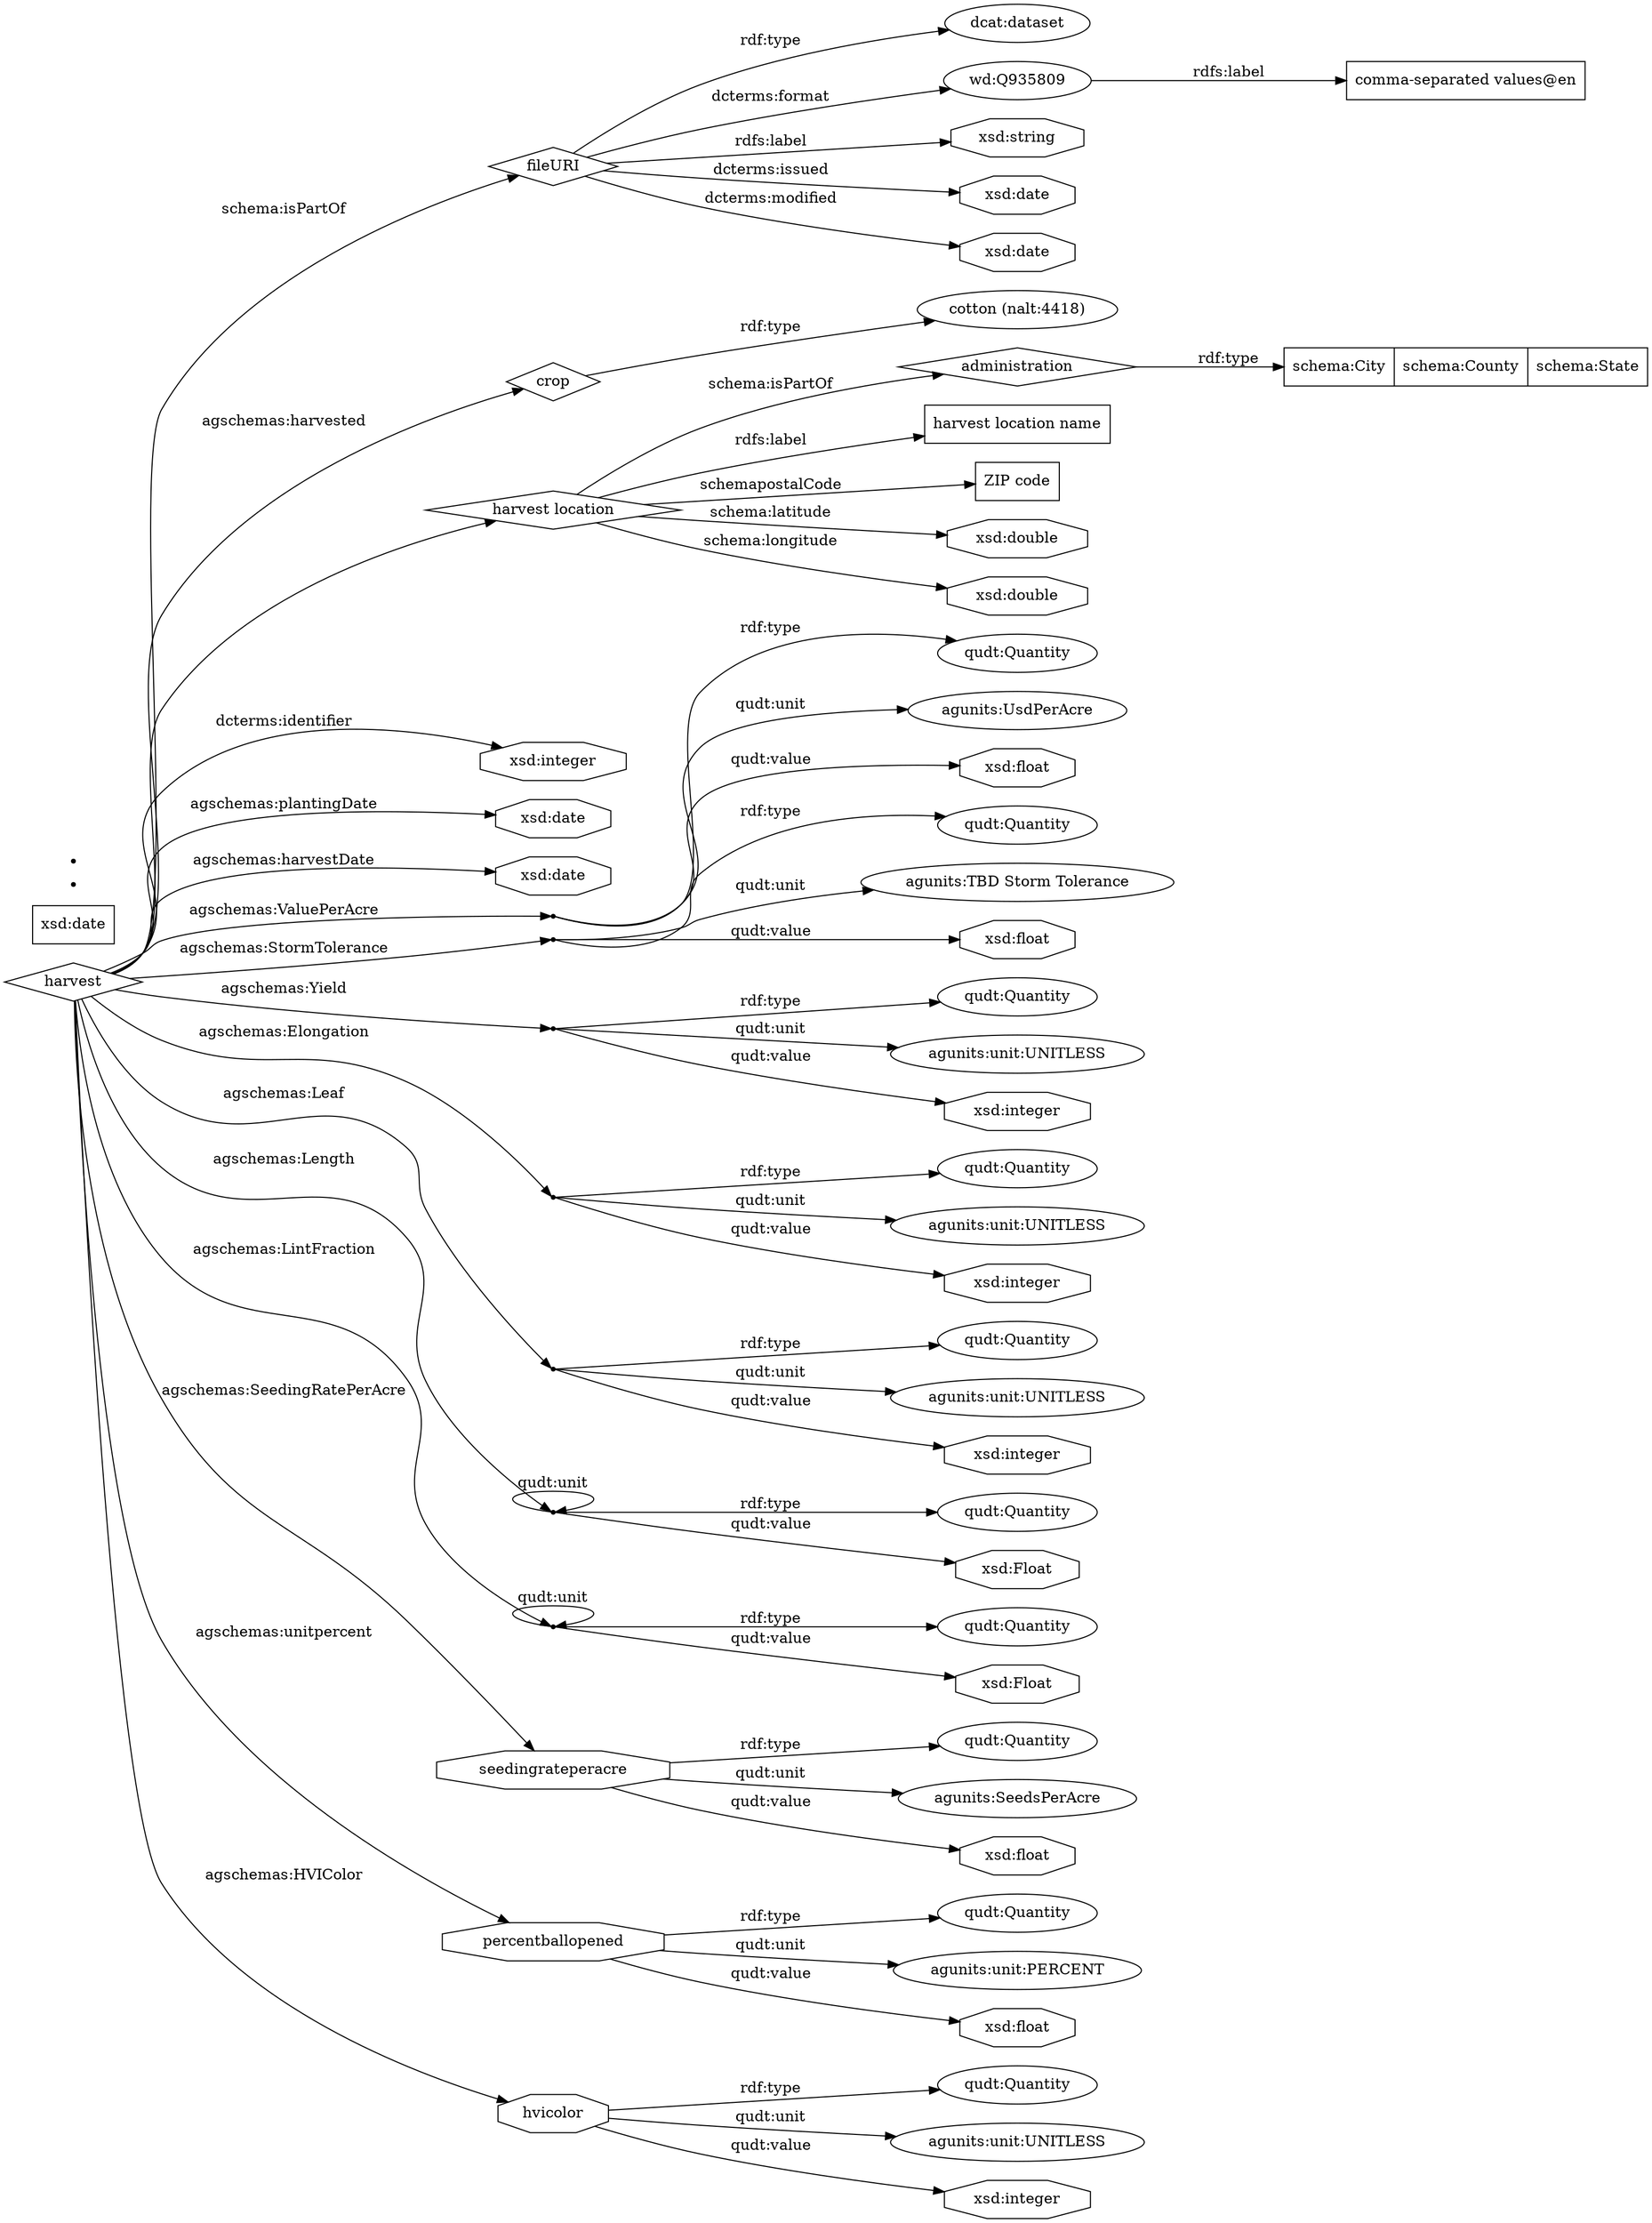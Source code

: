 digraph "data/Legacy_Cotton_VT_data.csv" {
	graph [rankdir=LR]
	node [shape=diamond]
	fileURI
	node [shape=oval]
	dcatdataset [label="dcat:dataset"]
	Q935809 [label="wd:Q935809"]
	node [shape=rectangle]
	"comma-separated values@en"
	node [shape=octagon]
	filename [label="xsd:string"]
	filedatecreated [label="xsd:date"]
	filedatemodified [label="xsd:date"]
	fileURI -> dcatdataset [label="rdf:type"]
	fileURI -> Q935809 [label="dcterms:format"]
	Q935809 -> "comma-separated values@en" [label="rdfs:label"]
	fileURI -> filename [label="rdfs:label"]
	fileURI -> filedatecreated [label="dcterms:issued"]
	fileURI -> filedatemodified [label="dcterms:modified"]
	node [shape=diamond]
	harvest [label=harvest]
	crop [label=crop]
	harvestlocation [label="harvest location"]
	administration [label=administration]
	node [shape=oval]
	cotton [label="cotton (nalt:4418)"]
	node [shape=rectangle]
	harvestlocationname [label="harvest location name"]
	zipcode [label="ZIP code"]
	plantingdata [label="xsd:date"]
	node [shape=octagon]
	latitude [label="xsd:double"]
	longitude [label="xsd:double"]
	harvestid [label="xsd:integer"]
	plantingdate [label="xsd:date"]
	harvestdate [label="xsd:date"]
	node [shape=point]
	valueperac
	seedingrate
	ballopened
	stormtolerance
	yield
	elongation
	leaf
	length
	lintfraction
	harvest -> valueperac [label="agschemas:ValuePerAcre"]
	node [shape=oval]
	valueperacType [label="qudt:Quantity"]
	usdperacre [label="agunits:UsdPerAcre"]
	node [shape=octagon]
	valueperacValue [label="xsd:float"]
	valueperac -> valueperacType [label="rdf:type"]
	valueperac -> valueperacValue [label="qudt:value"]
	valueperac -> usdperacre [label="qudt:unit"]
	harvest -> seedingrateperacre [label="agschemas:SeedingRatePerAcre"]
	node [shape=oval]
	seedingrateperacreType [label="qudt:Quantity"]
	seedsperacre [label="agunits:SeedsPerAcre"]
	node [shape=octagon]
	seedingrateperacreValue [label="xsd:float"]
	seedingrateperacre -> seedingrateperacreType [label="rdf:type"]
	seedingrateperacre -> seedingrateperacreValue [label="qudt:value"]
	seedingrateperacre -> seedsperacre [label="qudt:unit"]
	harvest -> percentballopened [label="agschemas:unitpercent"]
	node [shape=oval]
	percentballopenedType [label="qudt:Quantity"]
	openballpercentage [label="agunits:unit:PERCENT"]
	node [shape=octagon]
	percentballopenedValue [label="xsd:float"]
	percentballopened -> percentballopenedType [label="rdf:type"]
	percentballopened -> percentballopenedValue [label="qudt:value"]
	percentballopened -> openballpercentage [label="qudt:unit"]
	harvest -> stormtolerance [label="agschemas:StormTolerance"]
	node [shape=oval]
	stormtoleranceType [label="qudt:Quantity"]
	"TBD tbdstormtolerance" [label="agunits:TBD Storm Tolerance"]
	node [shape=octagon]
	stormtoleranceValue [label="xsd:float"]
	stormtolerance -> stormtoleranceType [label="rdf:type"]
	stormtolerance -> stormtoleranceValue [label="qudt:value"]
	stormtolerance -> "TBD tbdstormtolerance" [label="qudt:unit"]
	harvest -> yield [label="agschemas:Yield"]
	node [shape=oval]
	yieldType [label="qudt:Quantity"]
	yieldcount [label="agunits:unit:UNITLESS"]
	node [shape=octagon]
	yieldValue [label="xsd:integer"]
	yield -> yieldType [label="rdf:type"]
	yield -> yieldValue [label="qudt:value"]
	yield -> yieldcount [label="qudt:unit"]
	harvest -> elongation [label="agschemas:Elongation"]
	node [shape=oval]
	elongationType [label="qudt:Quantity"]
	elongationcounts [label="agunits:unit:UNITLESS"]
	node [shape=octagon]
	elongationValue [label="xsd:integer"]
	elongation -> elongationType [label="rdf:type"]
	elongation -> elongationValue [label="qudt:value"]
	elongation -> elongationcounts [label="qudt:unit"]
	harvest -> hvicolor [label="agschemas:HVIColor"]
	node [shape=oval]
	hvicolorType [label="qudt:Quantity"]
	hvicolorcode [label="agunits:unit:UNITLESS"]
	node [shape=octagon]
	hvicolorValue [label="xsd:integer"]
	hvicolor -> hvicolorType [label="rdf:type"]
	hvicolor -> hvicolorValue [label="qudt:value"]
	hvicolor -> hvicolorcode [label="qudt:unit"]
	harvest -> leaf [label="agschemas:Leaf"]
	node [shape=oval]
	leafType [label="qudt:Quantity"]
	leafcount [label="agunits:unit:UNITLESS"]
	node [shape=octagon]
	leafValue [label="xsd:integer"]
	leaf -> leafType [label="rdf:type"]
	leaf -> leafValue [label="qudt:value"]
	leaf -> leafcount [label="qudt:unit"]
	harvest -> length [label="agschemas:Length"]
	node [shape=oval]
	lengthType [label="qudt:Quantity"]
	length [label="agunits:unit:INCH"]
	node [shape=octagon]
	lengthValue [label="xsd:Float"]
	length -> lengthType [label="rdf:type"]
	length -> lengthValue [label="qudt:value"]
	length -> length [label="qudt:unit"]
	harvest -> lintfraction [label="agschemas:LintFraction"]
	node [shape=oval]
	lintfractionType [label="qudt:Quantity"]
	lintfraction [label="agunits:unit:FRACTION"]
	node [shape=octagon]
	lintfractionValue [label="xsd:Float"]
	lintfraction -> lintfractionType [label="rdf:type"]
	lintfraction -> lintfractionValue [label="qudt:value"]
	lintfraction -> lintfraction [label="qudt:unit"]
	node [shape=record]
	administrationtype [label="{ schema:City | schema:County | schema:State }"]
	harvest -> fileURI [label="schema:isPartOf"]
	harvest -> crop [label="agschemas:harvested"]
	crop -> cotton [label="rdf:type"]
	harvest -> harvestlocation
	harvest -> harvestid [label="dcterms:identifier"]
	harvest -> harvestdate [label="agschemas:harvestDate"]
	harvest -> plantingdate [label="agschemas:plantingDate"]
	harvestlocation -> latitude [label="schema:latitude"]
	harvestlocation -> longitude [label="schema:longitude"]
	harvestlocation -> harvestlocationname [label="rdfs:label"]
	harvestlocation -> administration [label="schema:isPartOf"]
	administration -> administrationtype [label="rdf:type"]
	harvestlocation -> zipcode [label=schemapostalCode]
}
